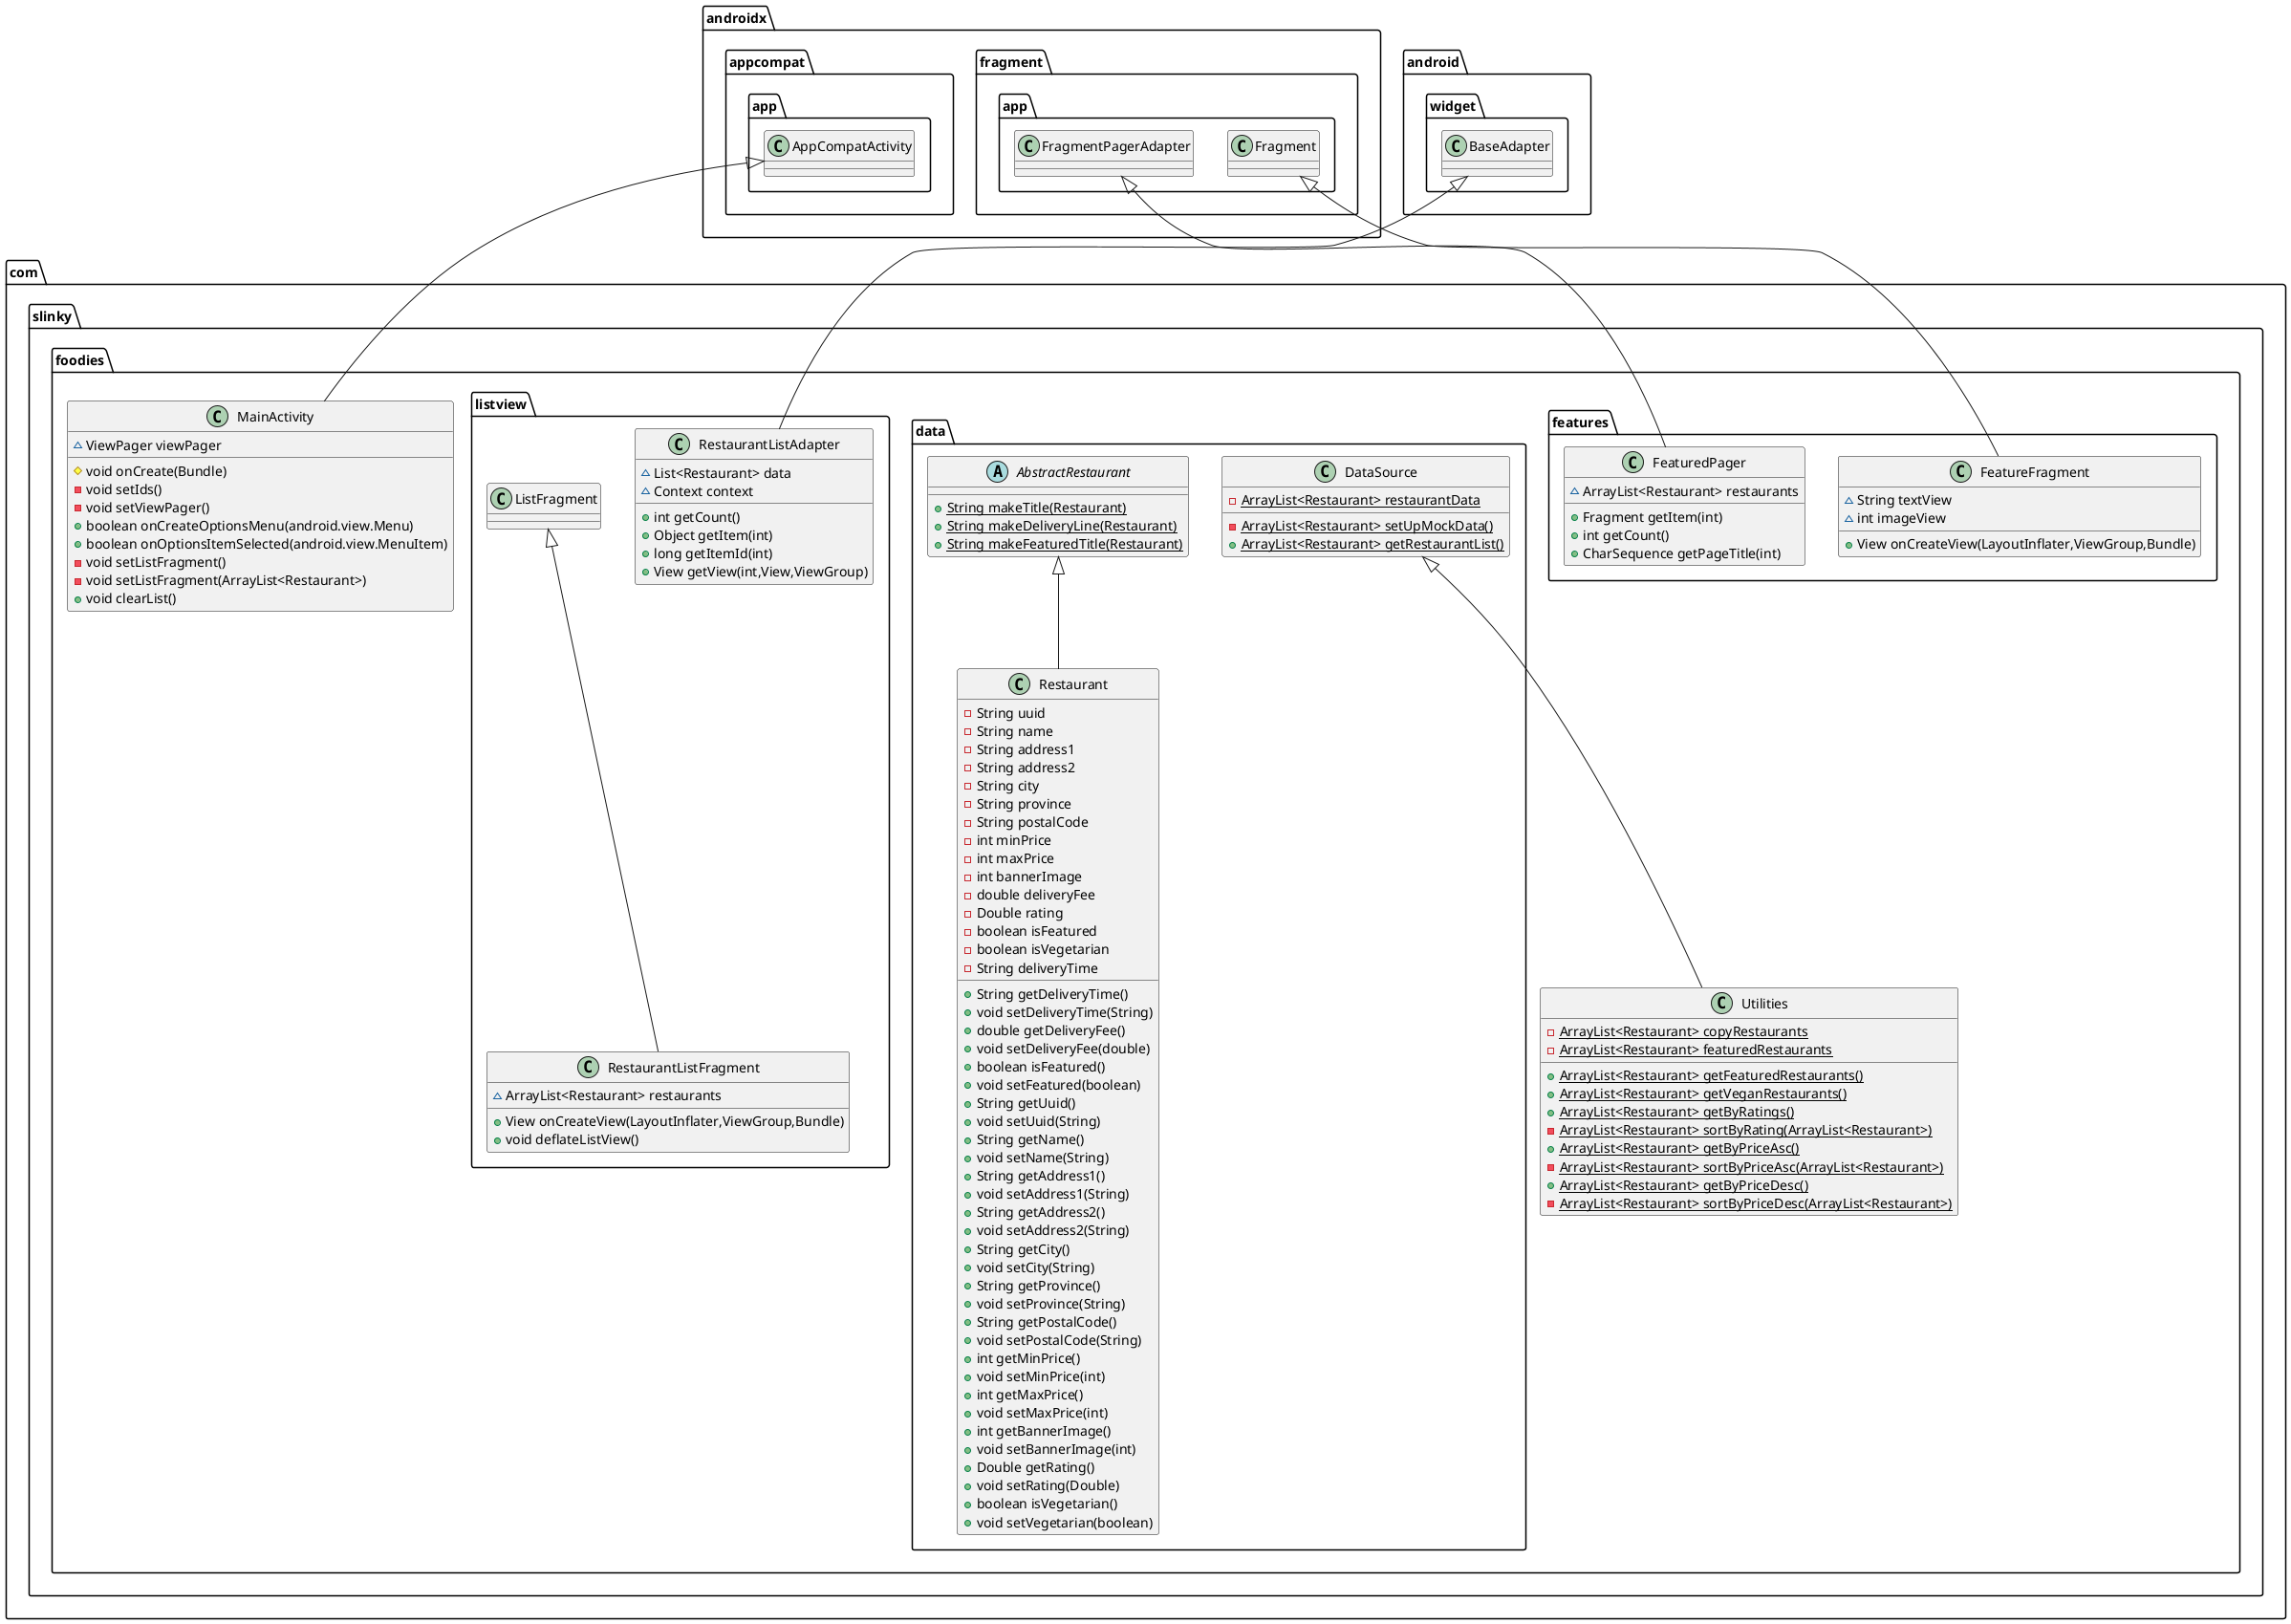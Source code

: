 @startuml
class com.slinky.foodies.features.FeatureFragment {
~ String textView
~ int imageView
+ View onCreateView(LayoutInflater,ViewGroup,Bundle)
}
class com.slinky.foodies.data.Restaurant {
- String uuid
- String name
- String address1
- String address2
- String city
- String province
- String postalCode
- int minPrice
- int maxPrice
- int bannerImage
- double deliveryFee
- Double rating
- boolean isFeatured
- boolean isVegetarian
- String deliveryTime
+ String getDeliveryTime()
+ void setDeliveryTime(String)
+ double getDeliveryFee()
+ void setDeliveryFee(double)
+ boolean isFeatured()
+ void setFeatured(boolean)
+ String getUuid()
+ void setUuid(String)
+ String getName()
+ void setName(String)
+ String getAddress1()
+ void setAddress1(String)
+ String getAddress2()
+ void setAddress2(String)
+ String getCity()
+ void setCity(String)
+ String getProvince()
+ void setProvince(String)
+ String getPostalCode()
+ void setPostalCode(String)
+ int getMinPrice()
+ void setMinPrice(int)
+ int getMaxPrice()
+ void setMaxPrice(int)
+ int getBannerImage()
+ void setBannerImage(int)
+ Double getRating()
+ void setRating(Double)
+ boolean isVegetarian()
+ void setVegetarian(boolean)
}
class com.slinky.foodies.data.DataSource {
- {static} ArrayList<Restaurant> restaurantData
- {static} ArrayList<Restaurant> setUpMockData()
+ {static} ArrayList<Restaurant> getRestaurantList()
}
class com.slinky.foodies.MainActivity {
~ ViewPager viewPager
# void onCreate(Bundle)
- void setIds()
- void setViewPager()
+ boolean onCreateOptionsMenu(android.view.Menu)
+ boolean onOptionsItemSelected(android.view.MenuItem)
- void setListFragment()
- void setListFragment(ArrayList<Restaurant>)
+ void clearList()
}
class com.slinky.foodies.listview.RestaurantListAdapter {
~ List<Restaurant> data
~ Context context
+ int getCount()
+ Object getItem(int)
+ long getItemId(int)
+ View getView(int,View,ViewGroup)
}
abstract class com.slinky.foodies.data.AbstractRestaurant {
+ {static} String makeTitle(Restaurant)
+ {static} String makeDeliveryLine(Restaurant)
+ {static} String makeFeaturedTitle(Restaurant)
}
class com.slinky.foodies.Utilities {
- {static} ArrayList<Restaurant> copyRestaurants
- {static} ArrayList<Restaurant> featuredRestaurants
+ {static} ArrayList<Restaurant> getFeaturedRestaurants()
+ {static} ArrayList<Restaurant> getVeganRestaurants()
+ {static} ArrayList<Restaurant> getByRatings()
- {static} ArrayList<Restaurant> sortByRating(ArrayList<Restaurant>)
+ {static} ArrayList<Restaurant> getByPriceAsc()
- {static} ArrayList<Restaurant> sortByPriceAsc(ArrayList<Restaurant>)
+ {static} ArrayList<Restaurant> getByPriceDesc()
- {static} ArrayList<Restaurant> sortByPriceDesc(ArrayList<Restaurant>)
}
class com.slinky.foodies.features.FeaturedPager {
~ ArrayList<Restaurant> restaurants
+ Fragment getItem(int)
+ int getCount()
+ CharSequence getPageTitle(int)
}
class com.slinky.foodies.listview.RestaurantListFragment {
~ ArrayList<Restaurant> restaurants
+ View onCreateView(LayoutInflater,ViewGroup,Bundle)
+ void deflateListView()
}


androidx.fragment.app.Fragment <|-- com.slinky.foodies.features.FeatureFragment
com.slinky.foodies.data.AbstractRestaurant <|-- com.slinky.foodies.data.Restaurant
androidx.appcompat.app.AppCompatActivity <|-- com.slinky.foodies.MainActivity
android.widget.BaseAdapter <|-- com.slinky.foodies.listview.RestaurantListAdapter
com.slinky.foodies.data.DataSource <|-- com.slinky.foodies.Utilities
androidx.fragment.app.FragmentPagerAdapter <|-- com.slinky.foodies.features.FeaturedPager
com.slinky.foodies.listview.ListFragment <|-- com.slinky.foodies.listview.RestaurantListFragment
@enduml